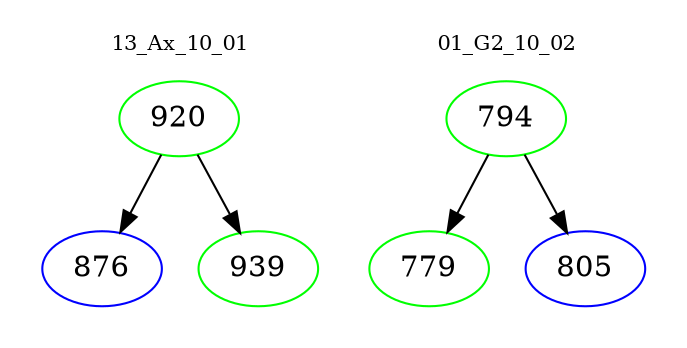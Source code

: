 digraph{
subgraph cluster_0 {
color = white
label = "13_Ax_10_01";
fontsize=10;
T0_920 [label="920", color="green"]
T0_920 -> T0_876 [color="black"]
T0_876 [label="876", color="blue"]
T0_920 -> T0_939 [color="black"]
T0_939 [label="939", color="green"]
}
subgraph cluster_1 {
color = white
label = "01_G2_10_02";
fontsize=10;
T1_794 [label="794", color="green"]
T1_794 -> T1_779 [color="black"]
T1_779 [label="779", color="green"]
T1_794 -> T1_805 [color="black"]
T1_805 [label="805", color="blue"]
}
}
